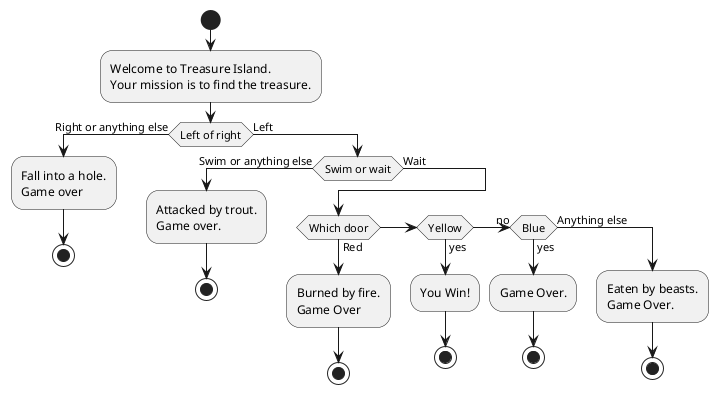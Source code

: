 @startuml
start
:Welcome to Treasure Island.\nYour mission is to find the treasure.;
if (Left of right) then (Right or anything else)
    :Fall into a hole.\nGame over;
    stop
else (Left)
    if (Swim or wait) then (Swim or anything else)
        :Attacked by trout.\nGame over.;
        stop
    else (Wait)
        if (Which door) then (Red)
            :Burned by fire.\nGame Over;
            stop
        else if (Yellow) then (yes)
            :You Win!;
            stop
        (no) else if (Blue) then (yes)
            :Game Over.;
            stop
        else (Anything else)
            :Eaten by beasts.\nGame Over.;
            stop
        endif
    endif
endif

@enduml
